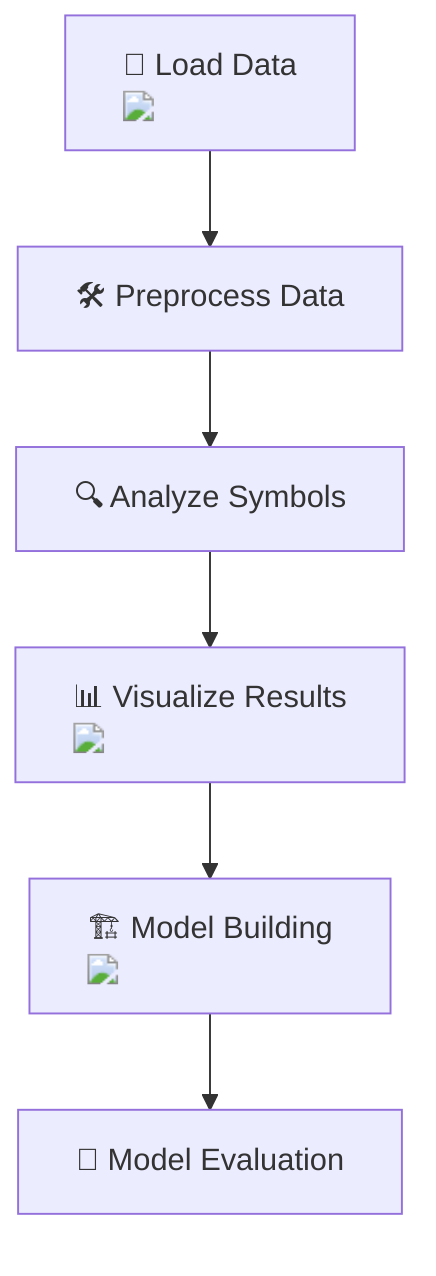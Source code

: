 flowchart TD
    A["📁 Load Data <img src='icons/file.svg'/>"] --> B["🛠 Preprocess Data"]
    B --> C["🔍 Analyze Symbols"]
    C --> D["📊 Visualize Results <img src='dummy_plots/scatter_plot_template.svg'/>"]
    D --> E["🏗 Model Building <img src='icons/brain.svg'/>"]
    E --> F["📏 Model Evaluation"]